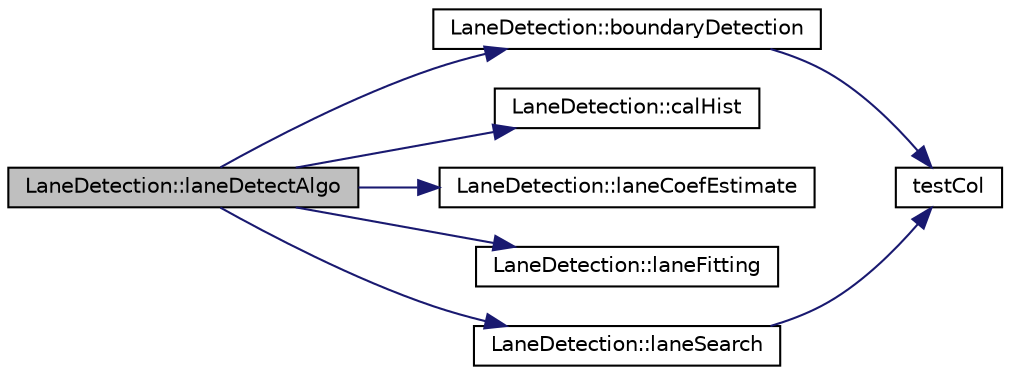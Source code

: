 digraph "LaneDetection::laneDetectAlgo"
{
 // LATEX_PDF_SIZE
  edge [fontname="Helvetica",fontsize="10",labelfontname="Helvetica",labelfontsize="10"];
  node [fontname="Helvetica",fontsize="10",shape=record];
  rankdir="LR";
  Node1 [label="LaneDetection::laneDetectAlgo",height=0.2,width=0.4,color="black", fillcolor="grey75", style="filled", fontcolor="black",tooltip="Main function executing the preprocessing routine and calling necessary functions for detecting lanes..."];
  Node1 -> Node2 [color="midnightblue",fontsize="10",style="solid",fontname="Helvetica"];
  Node2 [label="LaneDetection::boundaryDetection",height=0.2,width=0.4,color="black", fillcolor="white", style="filled",URL="$class_lane_detection.html#a4808f3d5e95a73cb2916b4f7dfcb536f",tooltip="Identify's the starting position of the lanes in the current frame."];
  Node2 -> Node3 [color="midnightblue",fontsize="10",style="solid",fontname="Helvetica"];
  Node3 [label="testCol",height=0.2,width=0.4,color="black", fillcolor="white", style="filled",URL="$_lane_detection_8cpp.html#a72be4fc48de87739d1493aa2c14c9246",tooltip="Variable to change the color of the search windows so the user can see if currently the left or the r..."];
  Node1 -> Node4 [color="midnightblue",fontsize="10",style="solid",fontname="Helvetica"];
  Node4 [label="LaneDetection::calHist",height=0.2,width=0.4,color="black", fillcolor="white", style="filled",URL="$class_lane_detection.html#a997957c786ad634d5e925517674f19ce",tooltip="Creates a histogram of the number of white pixels per column."];
  Node1 -> Node5 [color="midnightblue",fontsize="10",style="solid",fontname="Helvetica"];
  Node5 [label="LaneDetection::laneCoefEstimate",height=0.2,width=0.4,color="black", fillcolor="white", style="filled",URL="$class_lane_detection.html#aef213a4d82988d59e9a91f1f902f43b1",tooltip="Estimates the coefficients of the 3rd degree polynomial that fits the detected lane the best."];
  Node1 -> Node6 [color="midnightblue",fontsize="10",style="solid",fontname="Helvetica"];
  Node6 [label="LaneDetection::laneFitting",height=0.2,width=0.4,color="black", fillcolor="white", style="filled",URL="$class_lane_detection.html#a82cac619e0b8b9280c7a521ac9338cd0",tooltip="Solves the third degree polynomial with the estimated coefficients for every X-Value."];
  Node1 -> Node7 [color="midnightblue",fontsize="10",style="solid",fontname="Helvetica"];
  Node7 [label="LaneDetection::laneSearch",height=0.2,width=0.4,color="black", fillcolor="white", style="filled",URL="$class_lane_detection.html#ae200d3bb5bcc79c16403928bdac9d7bb",tooltip="Creates a vector of y values for each row whereas the y value is the position of the lane in that row..."];
  Node7 -> Node3 [color="midnightblue",fontsize="10",style="solid",fontname="Helvetica"];
}
